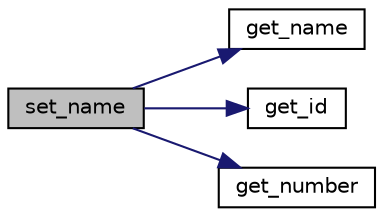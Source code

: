 digraph "set_name"
{
  edge [fontname="Helvetica",fontsize="10",labelfontname="Helvetica",labelfontsize="10"];
  node [fontname="Helvetica",fontsize="10",shape=record];
  rankdir="LR";
  Node59 [label="set_name",height=0.2,width=0.4,color="black", fillcolor="grey75", style="filled", fontcolor="black"];
  Node59 -> Node60 [color="midnightblue",fontsize="10",style="solid",fontname="Helvetica"];
  Node60 [label="get_name",height=0.2,width=0.4,color="black", fillcolor="white", style="filled",URL="$class_class_ficha.html#a4f1149ccbd69d1ac4225b7bc2dd871bb",tooltip="Obter o Nome da Ficha. "];
  Node59 -> Node61 [color="midnightblue",fontsize="10",style="solid",fontname="Helvetica"];
  Node61 [label="get_id",height=0.2,width=0.4,color="black", fillcolor="white", style="filled",URL="$class_class_ficha.html#a8a94003b9d888b085c68d6eac44be175",tooltip="Obter o id da Ficha. "];
  Node59 -> Node62 [color="midnightblue",fontsize="10",style="solid",fontname="Helvetica"];
  Node62 [label="get_number",height=0.2,width=0.4,color="black", fillcolor="white", style="filled",URL="$class_class_ficha.html#a4f7969072fea809005ea1306a8e7ea83",tooltip="Obter o Número da Ficha. "];
}

